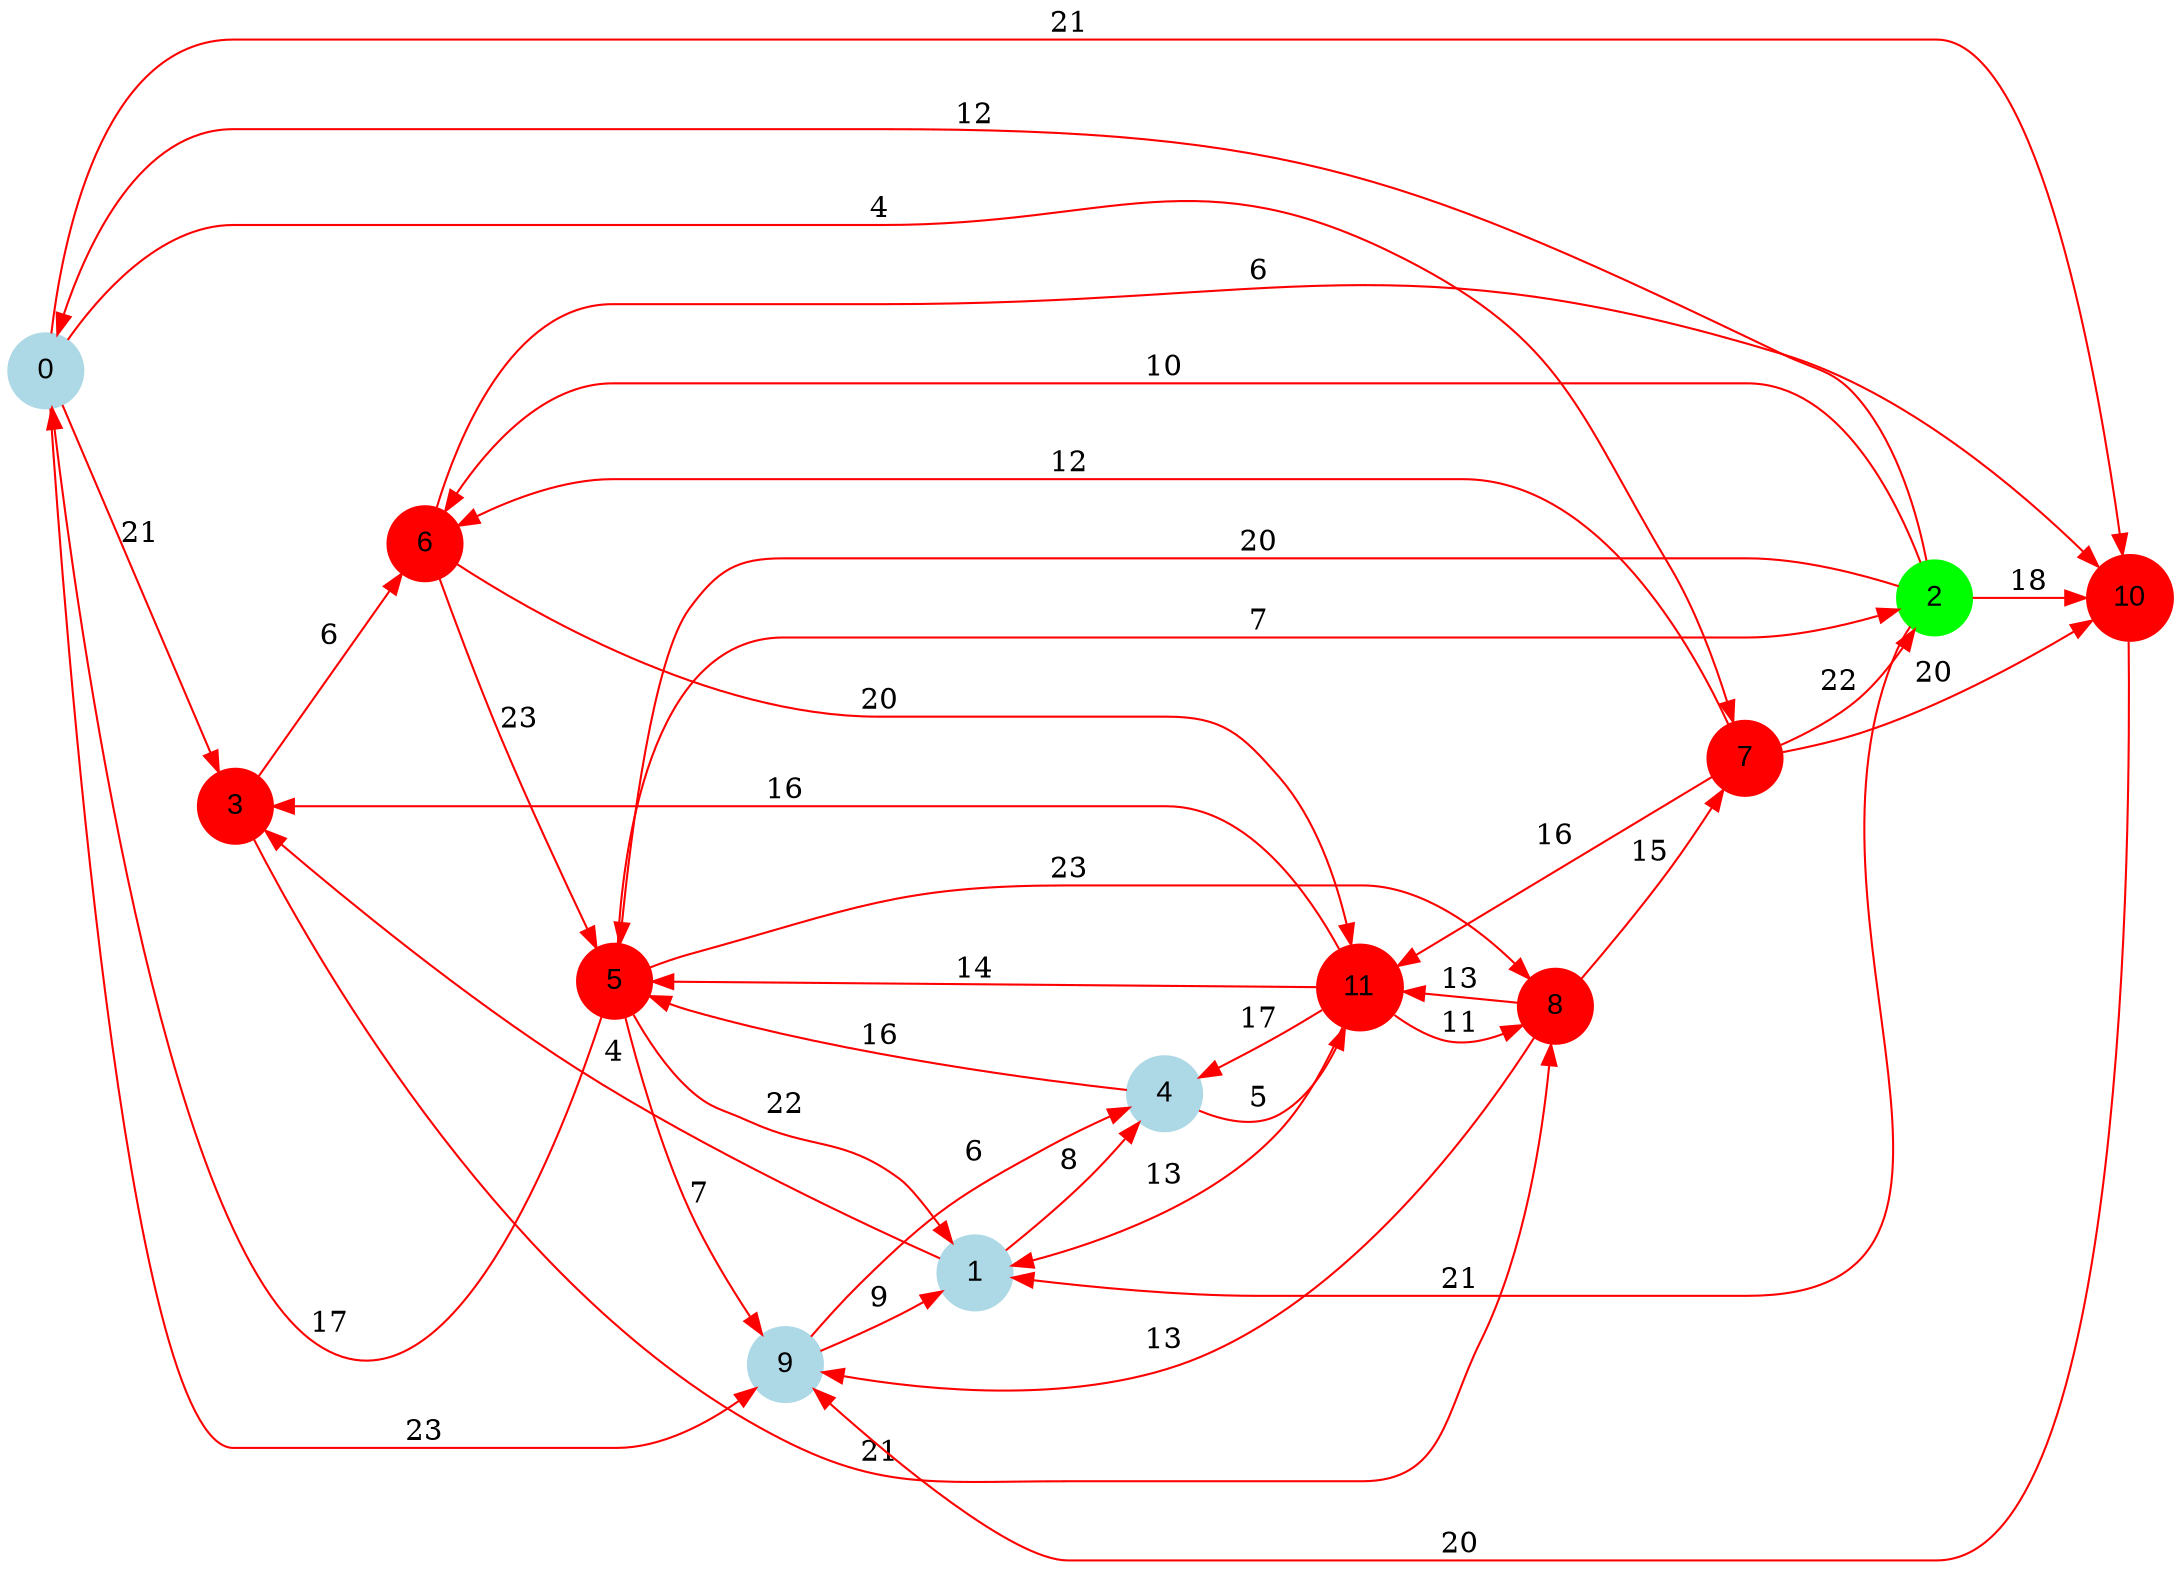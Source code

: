digraph graphe {
rankdir = LR;
edge [color=red];
0 [fontname="Arial", shape = circle, color=lightblue, style=filled];
1 [fontname="Arial", shape = circle, color=lightblue, style=filled];
2 [fontname="Arial", shape = circle, color=green, style=filled];
3 [fontname="Arial", shape = circle, color=red, style=filled];
4 [fontname="Arial", shape = circle, color=lightblue, style=filled];
5 [fontname="Arial", shape = circle, color=red, style=filled];
6 [fontname="Arial", shape = circle, color=red, style=filled];
7 [fontname="Arial", shape = circle, color=red, style=filled];
8 [fontname="Arial", shape = circle, color=red, style=filled];
9 [fontname="Arial", shape = circle, color=lightblue, style=filled];
10 [fontname="Arial", shape = circle, color=red, style=filled];
11 [fontname="Arial", shape = circle, color=red, style=filled];
	0 -> 3 [label = "21"];
	0 -> 7 [label = "4"];
	0 -> 9 [label = "23"];
	0 -> 10 [label = "21"];
	1 -> 3 [label = "4"];
	1 -> 4 [label = "8"];
	2 -> 0 [label = "12"];
	2 -> 1 [label = "21"];
	2 -> 5 [label = "20"];
	2 -> 6 [label = "10"];
	2 -> 10 [label = "18"];
	3 -> 6 [label = "6"];
	3 -> 8 [label = "21"];
	4 -> 5 [label = "16"];
	4 -> 11 [label = "5"];
	5 -> 0 [label = "17"];
	5 -> 1 [label = "22"];
	5 -> 2 [label = "7"];
	5 -> 8 [label = "23"];
	5 -> 9 [label = "7"];
	6 -> 5 [label = "23"];
	6 -> 10 [label = "6"];
	6 -> 11 [label = "20"];
	7 -> 2 [label = "22"];
	7 -> 6 [label = "12"];
	7 -> 10 [label = "20"];
	7 -> 11 [label = "16"];
	8 -> 7 [label = "15"];
	8 -> 9 [label = "13"];
	8 -> 11 [label = "13"];
	9 -> 1 [label = "9"];
	9 -> 4 [label = "6"];
	10 -> 9 [label = "20"];
	11 -> 1 [label = "13"];
	11 -> 3 [label = "16"];
	11 -> 4 [label = "17"];
	11 -> 5 [label = "14"];
	11 -> 8 [label = "11"];
}